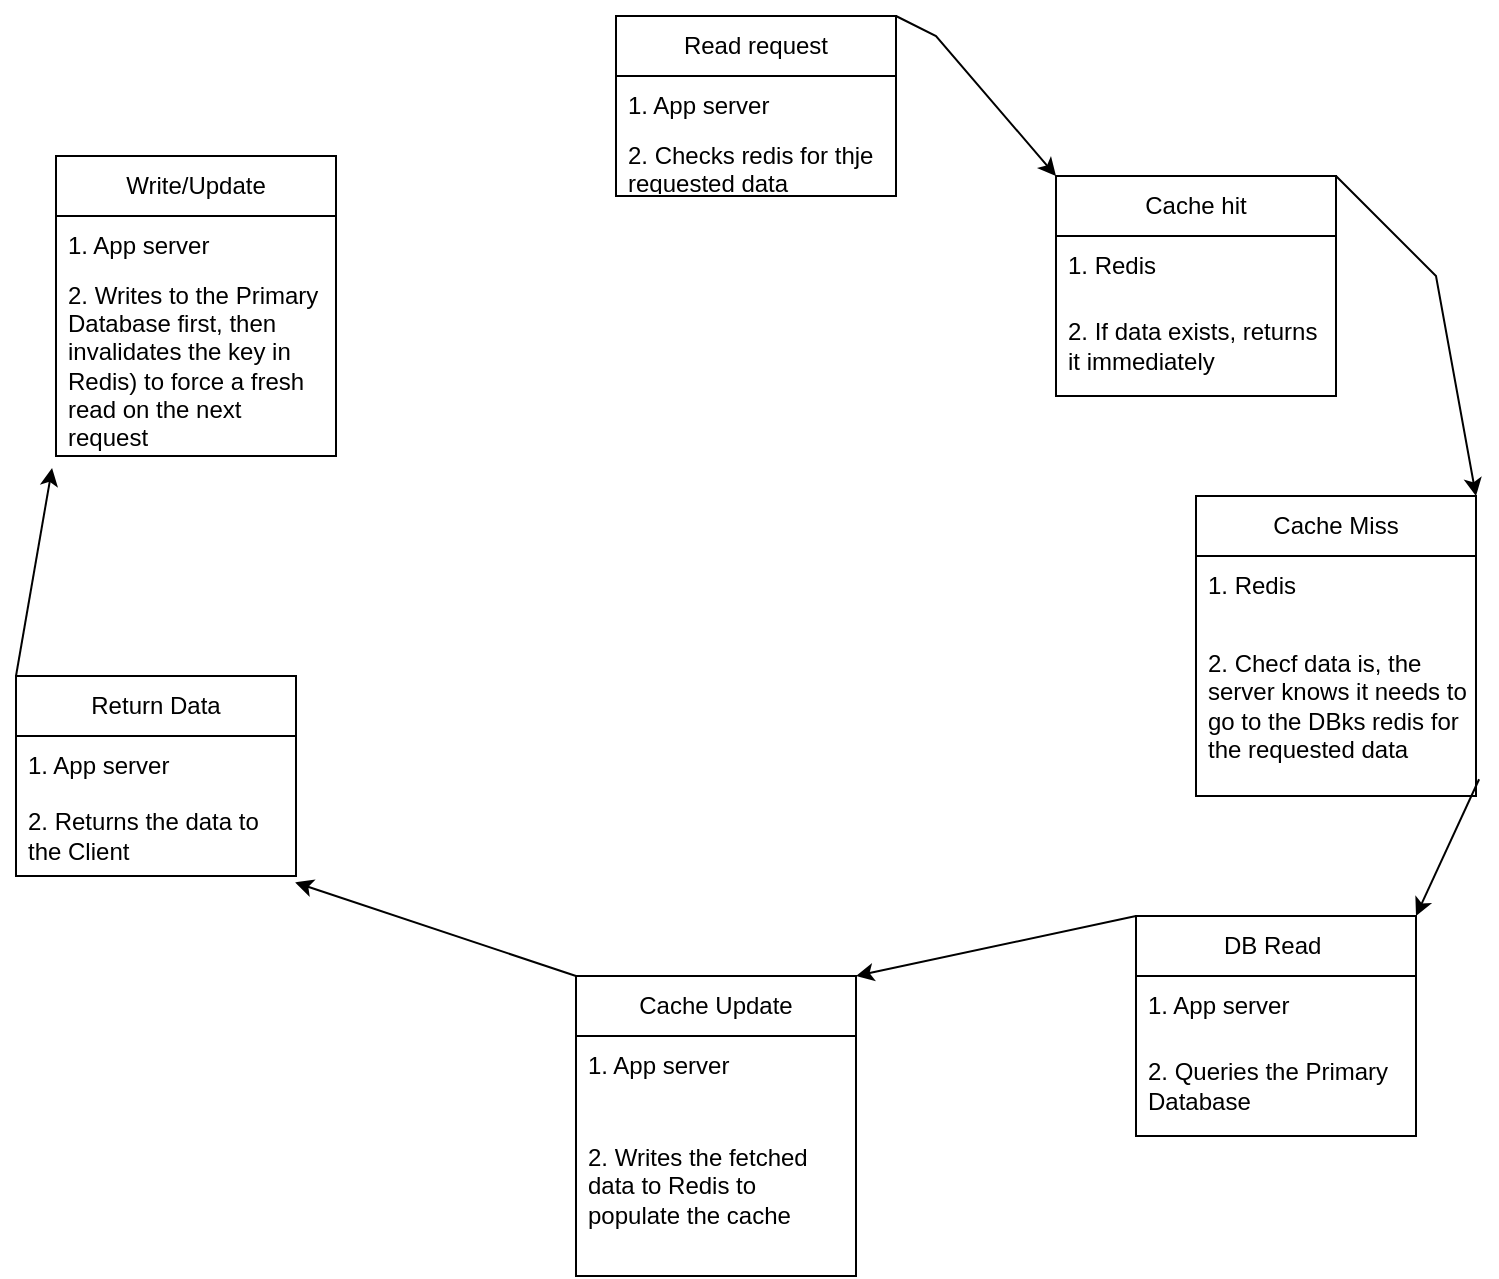 <mxfile version="28.2.5">
  <diagram name="Page-1" id="yMVD1dxNqaITDvT6SMmA">
    <mxGraphModel dx="1148" dy="660" grid="1" gridSize="10" guides="1" tooltips="1" connect="1" arrows="1" fold="1" page="1" pageScale="1" pageWidth="827" pageHeight="1169" math="0" shadow="0">
      <root>
        <mxCell id="0" />
        <mxCell id="1" parent="0" />
        <mxCell id="1MtHnSBlSumdDAxD7ZDd-25" value="Read request" style="swimlane;fontStyle=0;childLayout=stackLayout;horizontal=1;startSize=30;horizontalStack=0;resizeParent=1;resizeParentMax=0;resizeLast=0;collapsible=1;marginBottom=0;whiteSpace=wrap;html=1;" vertex="1" parent="1">
          <mxGeometry x="350" y="80" width="140" height="90" as="geometry" />
        </mxCell>
        <mxCell id="1MtHnSBlSumdDAxD7ZDd-26" value="1. App server" style="text;strokeColor=none;fillColor=none;align=left;verticalAlign=middle;spacingLeft=4;spacingRight=4;overflow=hidden;points=[[0,0.5],[1,0.5]];portConstraint=eastwest;rotatable=0;whiteSpace=wrap;html=1;" vertex="1" parent="1MtHnSBlSumdDAxD7ZDd-25">
          <mxGeometry y="30" width="140" height="30" as="geometry" />
        </mxCell>
        <mxCell id="1MtHnSBlSumdDAxD7ZDd-27" value="2. Checks redis for thje requested data" style="text;strokeColor=none;fillColor=none;align=left;verticalAlign=middle;spacingLeft=4;spacingRight=4;overflow=hidden;points=[[0,0.5],[1,0.5]];portConstraint=eastwest;rotatable=0;whiteSpace=wrap;html=1;" vertex="1" parent="1MtHnSBlSumdDAxD7ZDd-25">
          <mxGeometry y="60" width="140" height="30" as="geometry" />
        </mxCell>
        <mxCell id="1MtHnSBlSumdDAxD7ZDd-29" value="Cache Miss" style="swimlane;fontStyle=0;childLayout=stackLayout;horizontal=1;startSize=30;horizontalStack=0;resizeParent=1;resizeParentMax=0;resizeLast=0;collapsible=1;marginBottom=0;whiteSpace=wrap;html=1;" vertex="1" parent="1">
          <mxGeometry x="640" y="320" width="140" height="150" as="geometry" />
        </mxCell>
        <mxCell id="1MtHnSBlSumdDAxD7ZDd-30" value="1. Redis&amp;nbsp;" style="text;strokeColor=none;fillColor=none;align=left;verticalAlign=middle;spacingLeft=4;spacingRight=4;overflow=hidden;points=[[0,0.5],[1,0.5]];portConstraint=eastwest;rotatable=0;whiteSpace=wrap;html=1;" vertex="1" parent="1MtHnSBlSumdDAxD7ZDd-29">
          <mxGeometry y="30" width="140" height="30" as="geometry" />
        </mxCell>
        <mxCell id="1MtHnSBlSumdDAxD7ZDd-31" value="2. Checf data is, the server knows it needs to go to the DBks redis for the requested data" style="text;strokeColor=none;fillColor=none;align=left;verticalAlign=middle;spacingLeft=4;spacingRight=4;overflow=hidden;points=[[0,0.5],[1,0.5]];portConstraint=eastwest;rotatable=0;whiteSpace=wrap;html=1;" vertex="1" parent="1MtHnSBlSumdDAxD7ZDd-29">
          <mxGeometry y="60" width="140" height="90" as="geometry" />
        </mxCell>
        <mxCell id="1MtHnSBlSumdDAxD7ZDd-32" value="Cache hit" style="swimlane;fontStyle=0;childLayout=stackLayout;horizontal=1;startSize=30;horizontalStack=0;resizeParent=1;resizeParentMax=0;resizeLast=0;collapsible=1;marginBottom=0;whiteSpace=wrap;html=1;" vertex="1" parent="1">
          <mxGeometry x="570" y="160" width="140" height="110" as="geometry" />
        </mxCell>
        <mxCell id="1MtHnSBlSumdDAxD7ZDd-33" value="1. Redis" style="text;strokeColor=none;fillColor=none;align=left;verticalAlign=middle;spacingLeft=4;spacingRight=4;overflow=hidden;points=[[0,0.5],[1,0.5]];portConstraint=eastwest;rotatable=0;whiteSpace=wrap;html=1;" vertex="1" parent="1MtHnSBlSumdDAxD7ZDd-32">
          <mxGeometry y="30" width="140" height="30" as="geometry" />
        </mxCell>
        <mxCell id="1MtHnSBlSumdDAxD7ZDd-34" value="2. If data exists, returns it immediately" style="text;strokeColor=none;fillColor=none;align=left;verticalAlign=middle;spacingLeft=4;spacingRight=4;overflow=hidden;points=[[0,0.5],[1,0.5]];portConstraint=eastwest;rotatable=0;whiteSpace=wrap;html=1;" vertex="1" parent="1MtHnSBlSumdDAxD7ZDd-32">
          <mxGeometry y="60" width="140" height="50" as="geometry" />
        </mxCell>
        <mxCell id="1MtHnSBlSumdDAxD7ZDd-35" value="Cache Update" style="swimlane;fontStyle=0;childLayout=stackLayout;horizontal=1;startSize=30;horizontalStack=0;resizeParent=1;resizeParentMax=0;resizeLast=0;collapsible=1;marginBottom=0;whiteSpace=wrap;html=1;" vertex="1" parent="1">
          <mxGeometry x="330" y="560" width="140" height="150" as="geometry" />
        </mxCell>
        <mxCell id="1MtHnSBlSumdDAxD7ZDd-36" value="1. App server" style="text;strokeColor=none;fillColor=none;align=left;verticalAlign=middle;spacingLeft=4;spacingRight=4;overflow=hidden;points=[[0,0.5],[1,0.5]];portConstraint=eastwest;rotatable=0;whiteSpace=wrap;html=1;" vertex="1" parent="1MtHnSBlSumdDAxD7ZDd-35">
          <mxGeometry y="30" width="140" height="30" as="geometry" />
        </mxCell>
        <mxCell id="1MtHnSBlSumdDAxD7ZDd-37" value="2. Writes the fetched data to Redis to populate the cache" style="text;strokeColor=none;fillColor=none;align=left;verticalAlign=middle;spacingLeft=4;spacingRight=4;overflow=hidden;points=[[0,0.5],[1,0.5]];portConstraint=eastwest;rotatable=0;whiteSpace=wrap;html=1;" vertex="1" parent="1MtHnSBlSumdDAxD7ZDd-35">
          <mxGeometry y="60" width="140" height="90" as="geometry" />
        </mxCell>
        <mxCell id="1MtHnSBlSumdDAxD7ZDd-38" value="DB Read&amp;nbsp;" style="swimlane;fontStyle=0;childLayout=stackLayout;horizontal=1;startSize=30;horizontalStack=0;resizeParent=1;resizeParentMax=0;resizeLast=0;collapsible=1;marginBottom=0;whiteSpace=wrap;html=1;" vertex="1" parent="1">
          <mxGeometry x="610" y="530" width="140" height="110" as="geometry" />
        </mxCell>
        <mxCell id="1MtHnSBlSumdDAxD7ZDd-39" value="1. App server" style="text;strokeColor=none;fillColor=none;align=left;verticalAlign=middle;spacingLeft=4;spacingRight=4;overflow=hidden;points=[[0,0.5],[1,0.5]];portConstraint=eastwest;rotatable=0;whiteSpace=wrap;html=1;" vertex="1" parent="1MtHnSBlSumdDAxD7ZDd-38">
          <mxGeometry y="30" width="140" height="30" as="geometry" />
        </mxCell>
        <mxCell id="1MtHnSBlSumdDAxD7ZDd-40" value="2. Queries the Primary Database" style="text;strokeColor=none;fillColor=none;align=left;verticalAlign=middle;spacingLeft=4;spacingRight=4;overflow=hidden;points=[[0,0.5],[1,0.5]];portConstraint=eastwest;rotatable=0;whiteSpace=wrap;html=1;" vertex="1" parent="1MtHnSBlSumdDAxD7ZDd-38">
          <mxGeometry y="60" width="140" height="50" as="geometry" />
        </mxCell>
        <mxCell id="1MtHnSBlSumdDAxD7ZDd-41" value="Write/Update" style="swimlane;fontStyle=0;childLayout=stackLayout;horizontal=1;startSize=30;horizontalStack=0;resizeParent=1;resizeParentMax=0;resizeLast=0;collapsible=1;marginBottom=0;whiteSpace=wrap;html=1;" vertex="1" parent="1">
          <mxGeometry x="70" y="150" width="140" height="150" as="geometry" />
        </mxCell>
        <mxCell id="1MtHnSBlSumdDAxD7ZDd-42" value="1. App server" style="text;strokeColor=none;fillColor=none;align=left;verticalAlign=middle;spacingLeft=4;spacingRight=4;overflow=hidden;points=[[0,0.5],[1,0.5]];portConstraint=eastwest;rotatable=0;whiteSpace=wrap;html=1;" vertex="1" parent="1MtHnSBlSumdDAxD7ZDd-41">
          <mxGeometry y="30" width="140" height="30" as="geometry" />
        </mxCell>
        <mxCell id="1MtHnSBlSumdDAxD7ZDd-43" value="2.&amp;nbsp;Writes to the Primary Database first, then invalidates the key in Redis) to force a fresh read on the next request" style="text;strokeColor=none;fillColor=none;align=left;verticalAlign=middle;spacingLeft=4;spacingRight=4;overflow=hidden;points=[[0,0.5],[1,0.5]];portConstraint=eastwest;rotatable=0;whiteSpace=wrap;html=1;" vertex="1" parent="1MtHnSBlSumdDAxD7ZDd-41">
          <mxGeometry y="60" width="140" height="90" as="geometry" />
        </mxCell>
        <mxCell id="1MtHnSBlSumdDAxD7ZDd-44" value="Return Data" style="swimlane;fontStyle=0;childLayout=stackLayout;horizontal=1;startSize=30;horizontalStack=0;resizeParent=1;resizeParentMax=0;resizeLast=0;collapsible=1;marginBottom=0;whiteSpace=wrap;html=1;" vertex="1" parent="1">
          <mxGeometry x="50" y="410" width="140" height="100" as="geometry" />
        </mxCell>
        <mxCell id="1MtHnSBlSumdDAxD7ZDd-45" value="1. App server" style="text;strokeColor=none;fillColor=none;align=left;verticalAlign=middle;spacingLeft=4;spacingRight=4;overflow=hidden;points=[[0,0.5],[1,0.5]];portConstraint=eastwest;rotatable=0;whiteSpace=wrap;html=1;" vertex="1" parent="1MtHnSBlSumdDAxD7ZDd-44">
          <mxGeometry y="30" width="140" height="30" as="geometry" />
        </mxCell>
        <mxCell id="1MtHnSBlSumdDAxD7ZDd-46" value="2. Returns the data to the Client" style="text;strokeColor=none;fillColor=none;align=left;verticalAlign=middle;spacingLeft=4;spacingRight=4;overflow=hidden;points=[[0,0.5],[1,0.5]];portConstraint=eastwest;rotatable=0;whiteSpace=wrap;html=1;" vertex="1" parent="1MtHnSBlSumdDAxD7ZDd-44">
          <mxGeometry y="60" width="140" height="40" as="geometry" />
        </mxCell>
        <mxCell id="1MtHnSBlSumdDAxD7ZDd-47" value="" style="endArrow=classic;html=1;rounded=0;entryX=0;entryY=0;entryDx=0;entryDy=0;exitX=1;exitY=0;exitDx=0;exitDy=0;" edge="1" parent="1" source="1MtHnSBlSumdDAxD7ZDd-25" target="1MtHnSBlSumdDAxD7ZDd-32">
          <mxGeometry width="50" height="50" relative="1" as="geometry">
            <mxPoint x="490" y="100" as="sourcePoint" />
            <mxPoint x="540" y="50" as="targetPoint" />
            <Array as="points">
              <mxPoint x="510" y="90" />
            </Array>
          </mxGeometry>
        </mxCell>
        <mxCell id="1MtHnSBlSumdDAxD7ZDd-48" value="" style="endArrow=classic;html=1;rounded=0;entryX=1;entryY=0;entryDx=0;entryDy=0;exitX=1;exitY=0;exitDx=0;exitDy=0;" edge="1" parent="1" target="1MtHnSBlSumdDAxD7ZDd-29">
          <mxGeometry width="50" height="50" relative="1" as="geometry">
            <mxPoint x="710" y="160" as="sourcePoint" />
            <mxPoint x="790" y="240" as="targetPoint" />
            <Array as="points">
              <mxPoint x="760" y="210" />
            </Array>
          </mxGeometry>
        </mxCell>
        <mxCell id="1MtHnSBlSumdDAxD7ZDd-49" value="" style="endArrow=classic;html=1;rounded=0;entryX=1;entryY=0;entryDx=0;entryDy=0;exitX=1.011;exitY=0.907;exitDx=0;exitDy=0;exitPerimeter=0;" edge="1" parent="1" source="1MtHnSBlSumdDAxD7ZDd-31" target="1MtHnSBlSumdDAxD7ZDd-38">
          <mxGeometry width="50" height="50" relative="1" as="geometry">
            <mxPoint x="770" y="410" as="sourcePoint" />
            <mxPoint x="850" y="490" as="targetPoint" />
            <Array as="points" />
          </mxGeometry>
        </mxCell>
        <mxCell id="1MtHnSBlSumdDAxD7ZDd-50" value="" style="endArrow=classic;html=1;rounded=0;entryX=1;entryY=0;entryDx=0;entryDy=0;exitX=0;exitY=0;exitDx=0;exitDy=0;" edge="1" parent="1" source="1MtHnSBlSumdDAxD7ZDd-38" target="1MtHnSBlSumdDAxD7ZDd-35">
          <mxGeometry width="50" height="50" relative="1" as="geometry">
            <mxPoint x="582" y="470" as="sourcePoint" />
            <mxPoint x="550" y="533" as="targetPoint" />
            <Array as="points" />
          </mxGeometry>
        </mxCell>
        <mxCell id="1MtHnSBlSumdDAxD7ZDd-51" value="" style="endArrow=classic;html=1;rounded=0;entryX=0.997;entryY=1.08;entryDx=0;entryDy=0;exitX=0;exitY=0;exitDx=0;exitDy=0;entryPerimeter=0;" edge="1" parent="1" target="1MtHnSBlSumdDAxD7ZDd-46">
          <mxGeometry width="50" height="50" relative="1" as="geometry">
            <mxPoint x="330" y="560" as="sourcePoint" />
            <mxPoint x="190" y="650" as="targetPoint" />
            <Array as="points" />
          </mxGeometry>
        </mxCell>
        <mxCell id="1MtHnSBlSumdDAxD7ZDd-52" value="" style="endArrow=classic;html=1;rounded=0;entryX=-0.014;entryY=1.067;entryDx=0;entryDy=0;exitX=0;exitY=0;exitDx=0;exitDy=0;entryPerimeter=0;" edge="1" parent="1" source="1MtHnSBlSumdDAxD7ZDd-44" target="1MtHnSBlSumdDAxD7ZDd-43">
          <mxGeometry width="50" height="50" relative="1" as="geometry">
            <mxPoint x="330" y="368" as="sourcePoint" />
            <mxPoint x="190" y="310" as="targetPoint" />
            <Array as="points" />
          </mxGeometry>
        </mxCell>
      </root>
    </mxGraphModel>
  </diagram>
</mxfile>
